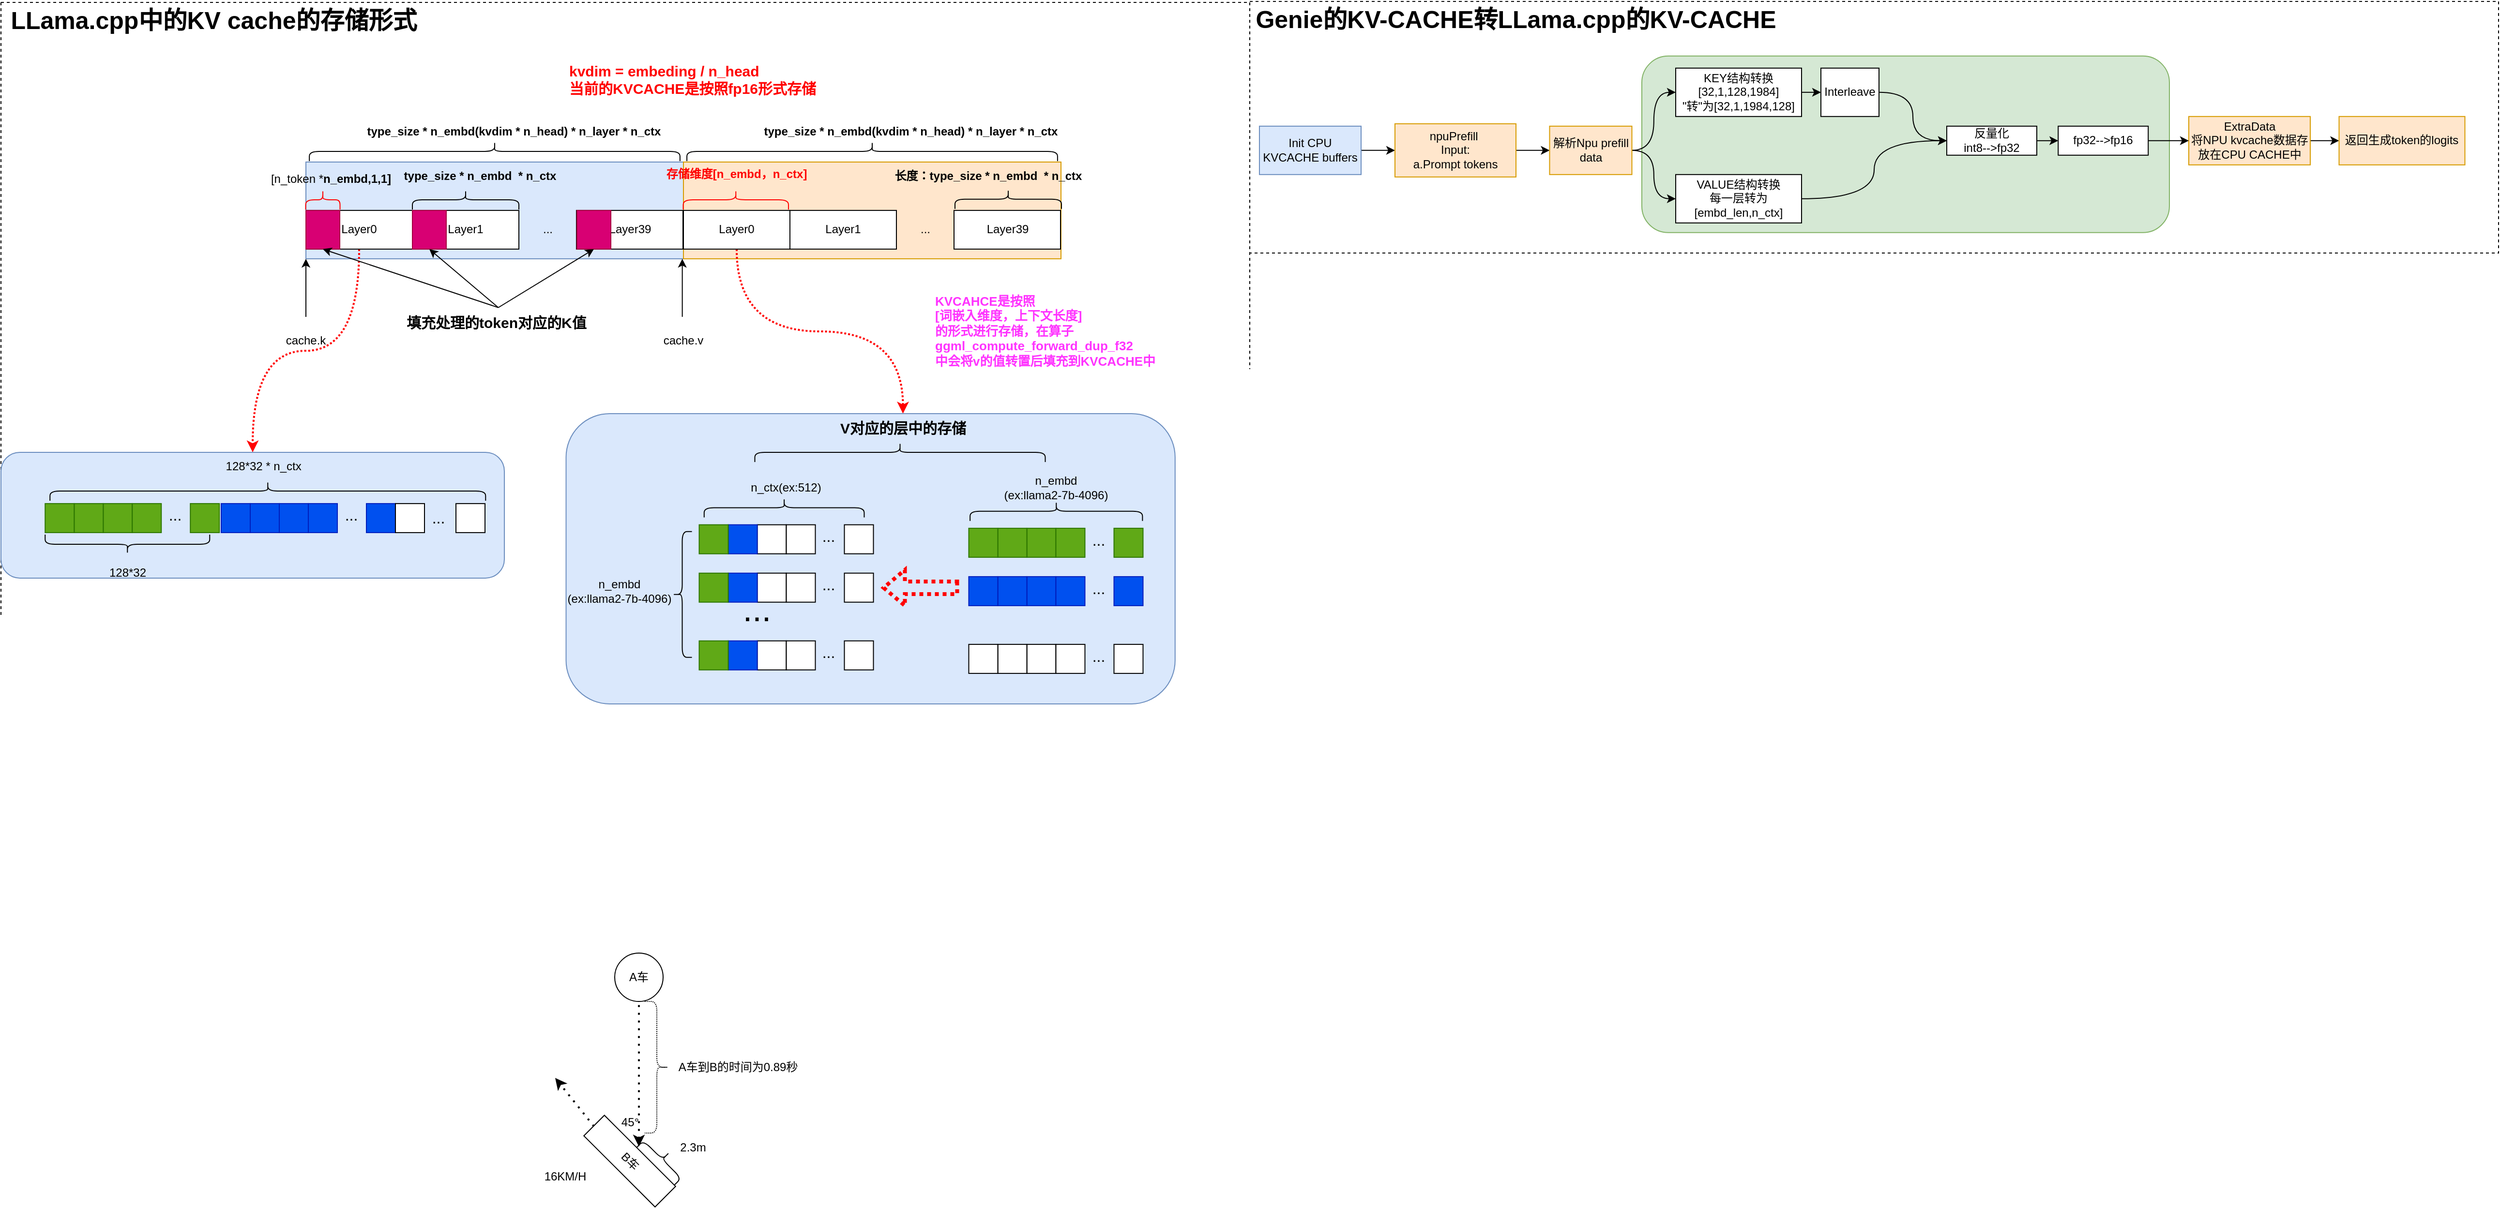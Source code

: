 <mxfile version="26.0.11">
  <diagram name="第 1 页" id="EIgx3NuULe5koJ4knHJA">
    <mxGraphModel dx="1247" dy="664" grid="1" gridSize="10" guides="1" tooltips="1" connect="1" arrows="1" fold="1" page="1" pageScale="1" pageWidth="827" pageHeight="1169" math="0" shadow="0">
      <root>
        <mxCell id="0" />
        <mxCell id="1" parent="0" />
        <mxCell id="6YpHaPdydVzHJz5mBn-R-135" value="" style="rounded=0;whiteSpace=wrap;html=1;dashed=1;fillColor=none;" vertex="1" parent="1">
          <mxGeometry y="7.45" width="1290" height="772.55" as="geometry" />
        </mxCell>
        <mxCell id="6YpHaPdydVzHJz5mBn-R-1" value="" style="rounded=1;whiteSpace=wrap;html=1;fillColor=#d5e8d4;strokeColor=#82b366;" vertex="1" parent="1">
          <mxGeometry x="1695" y="62.9" width="545" height="182.5" as="geometry" />
        </mxCell>
        <mxCell id="6YpHaPdydVzHJz5mBn-R-2" value="" style="rounded=0;whiteSpace=wrap;html=1;fillColor=#dae8fc;strokeColor=#6c8ebf;" vertex="1" parent="1">
          <mxGeometry x="315" y="172.45" width="390" height="100" as="geometry" />
        </mxCell>
        <mxCell id="6YpHaPdydVzHJz5mBn-R-3" style="edgeStyle=orthogonalEdgeStyle;rounded=0;orthogonalLoop=1;jettySize=auto;html=1;exitX=0.5;exitY=1;exitDx=0;exitDy=0;curved=1;dashed=1;dashPattern=1 1;strokeWidth=2;strokeColor=#FF0000;entryX=0.5;entryY=0;entryDx=0;entryDy=0;" edge="1" parent="1" source="6YpHaPdydVzHJz5mBn-R-4" target="6YpHaPdydVzHJz5mBn-R-104">
          <mxGeometry relative="1" as="geometry">
            <mxPoint x="175" y="472.45" as="targetPoint" />
          </mxGeometry>
        </mxCell>
        <mxCell id="6YpHaPdydVzHJz5mBn-R-4" value="Layer0" style="rounded=0;whiteSpace=wrap;html=1;" vertex="1" parent="1">
          <mxGeometry x="315" y="222.45" width="110" height="40" as="geometry" />
        </mxCell>
        <mxCell id="6YpHaPdydVzHJz5mBn-R-5" value="Layer1" style="rounded=0;whiteSpace=wrap;html=1;" vertex="1" parent="1">
          <mxGeometry x="425" y="222.45" width="110" height="40" as="geometry" />
        </mxCell>
        <mxCell id="6YpHaPdydVzHJz5mBn-R-6" value="Layer39" style="rounded=0;whiteSpace=wrap;html=1;" vertex="1" parent="1">
          <mxGeometry x="594.5" y="222.45" width="110" height="40" as="geometry" />
        </mxCell>
        <mxCell id="6YpHaPdydVzHJz5mBn-R-7" value="" style="shape=curlyBracket;whiteSpace=wrap;html=1;rounded=1;flipH=1;labelPosition=right;verticalLabelPosition=middle;align=left;verticalAlign=middle;rotation=-90;" vertex="1" parent="1">
          <mxGeometry x="470" y="156.45" width="20" height="110" as="geometry" />
        </mxCell>
        <mxCell id="6YpHaPdydVzHJz5mBn-R-8" value="type_size * n_embd&amp;nbsp; * n_ctx" style="text;strokeColor=none;align=center;fillColor=none;html=1;verticalAlign=middle;whiteSpace=wrap;rounded=0;fontStyle=1" vertex="1" parent="1">
          <mxGeometry x="405" y="172.45" width="180" height="30" as="geometry" />
        </mxCell>
        <mxCell id="6YpHaPdydVzHJz5mBn-R-9" value="..." style="text;strokeColor=none;align=center;fillColor=none;html=1;verticalAlign=middle;whiteSpace=wrap;rounded=0;" vertex="1" parent="1">
          <mxGeometry x="535" y="227.45" width="60" height="30" as="geometry" />
        </mxCell>
        <mxCell id="6YpHaPdydVzHJz5mBn-R-10" value="" style="shape=curlyBracket;whiteSpace=wrap;html=1;rounded=1;flipH=1;labelPosition=right;verticalLabelPosition=middle;align=left;verticalAlign=middle;rotation=-90;" vertex="1" parent="1">
          <mxGeometry x="500" y="-30.0" width="20" height="382.88" as="geometry" />
        </mxCell>
        <mxCell id="6YpHaPdydVzHJz5mBn-R-11" value="type_size * n_embd(kvdim * n_head) * n_layer * n_ctx" style="text;strokeColor=none;align=center;fillColor=none;html=1;verticalAlign=middle;whiteSpace=wrap;rounded=0;fontStyle=1" vertex="1" parent="1">
          <mxGeometry x="375" y="126.45" width="310" height="30" as="geometry" />
        </mxCell>
        <mxCell id="6YpHaPdydVzHJz5mBn-R-12" value="" style="rounded=0;whiteSpace=wrap;html=1;fillColor=#ffe6cc;strokeColor=#d79b00;" vertex="1" parent="1">
          <mxGeometry x="705" y="172.45" width="390" height="100" as="geometry" />
        </mxCell>
        <mxCell id="6YpHaPdydVzHJz5mBn-R-13" style="edgeStyle=orthogonalEdgeStyle;rounded=0;orthogonalLoop=1;jettySize=auto;html=1;exitX=0.5;exitY=1;exitDx=0;exitDy=0;curved=1;fontColor=#FF0000;strokeWidth=2;strokeColor=#FF0000;dashed=1;dashPattern=1 1;" edge="1" parent="1" source="6YpHaPdydVzHJz5mBn-R-14" target="6YpHaPdydVzHJz5mBn-R-102">
          <mxGeometry relative="1" as="geometry" />
        </mxCell>
        <mxCell id="6YpHaPdydVzHJz5mBn-R-14" value="Layer0" style="rounded=0;whiteSpace=wrap;html=1;" vertex="1" parent="1">
          <mxGeometry x="705" y="222.45" width="110" height="40" as="geometry" />
        </mxCell>
        <mxCell id="6YpHaPdydVzHJz5mBn-R-15" value="Layer1" style="rounded=0;whiteSpace=wrap;html=1;" vertex="1" parent="1">
          <mxGeometry x="815" y="222.45" width="110" height="40" as="geometry" />
        </mxCell>
        <mxCell id="6YpHaPdydVzHJz5mBn-R-16" value="Layer39" style="rounded=0;whiteSpace=wrap;html=1;" vertex="1" parent="1">
          <mxGeometry x="984.5" y="222.45" width="110" height="40" as="geometry" />
        </mxCell>
        <mxCell id="6YpHaPdydVzHJz5mBn-R-17" value="" style="shape=curlyBracket;whiteSpace=wrap;html=1;rounded=1;flipH=1;labelPosition=right;verticalLabelPosition=middle;align=left;verticalAlign=middle;rotation=-90;" vertex="1" parent="1">
          <mxGeometry x="1030.5" y="155.83" width="20" height="110" as="geometry" />
        </mxCell>
        <mxCell id="6YpHaPdydVzHJz5mBn-R-18" value="长度：type_size * n_embd&amp;nbsp; * n_ctx" style="text;strokeColor=none;align=center;fillColor=none;html=1;verticalAlign=middle;whiteSpace=wrap;rounded=0;fontStyle=1" vertex="1" parent="1">
          <mxGeometry x="865" y="172.45" width="310" height="30" as="geometry" />
        </mxCell>
        <mxCell id="6YpHaPdydVzHJz5mBn-R-19" value="..." style="text;strokeColor=none;align=center;fillColor=none;html=1;verticalAlign=middle;whiteSpace=wrap;rounded=0;" vertex="1" parent="1">
          <mxGeometry x="925" y="227.45" width="60" height="30" as="geometry" />
        </mxCell>
        <mxCell id="6YpHaPdydVzHJz5mBn-R-20" value="" style="shape=curlyBracket;whiteSpace=wrap;html=1;rounded=1;flipH=1;labelPosition=right;verticalLabelPosition=middle;align=left;verticalAlign=middle;rotation=-90;" vertex="1" parent="1">
          <mxGeometry x="890" y="-30.0" width="20" height="382.88" as="geometry" />
        </mxCell>
        <mxCell id="6YpHaPdydVzHJz5mBn-R-21" value="&lt;span style=&quot;font-weight: 700;&quot;&gt;type_size * n_embd(kvdim * n_head) * n_layer * n_ctx&lt;/span&gt;" style="text;strokeColor=none;align=center;fillColor=none;html=1;verticalAlign=middle;whiteSpace=wrap;rounded=0;" vertex="1" parent="1">
          <mxGeometry x="784.5" y="126.45" width="310" height="30" as="geometry" />
        </mxCell>
        <mxCell id="6YpHaPdydVzHJz5mBn-R-22" value="" style="endArrow=classic;html=1;rounded=0;" edge="1" parent="1">
          <mxGeometry width="50" height="50" relative="1" as="geometry">
            <mxPoint x="315" y="332.45" as="sourcePoint" />
            <mxPoint x="315" y="272.45" as="targetPoint" />
          </mxGeometry>
        </mxCell>
        <mxCell id="6YpHaPdydVzHJz5mBn-R-23" value="" style="endArrow=classic;html=1;rounded=0;" edge="1" parent="1">
          <mxGeometry width="50" height="50" relative="1" as="geometry">
            <mxPoint x="703.81" y="332.45" as="sourcePoint" />
            <mxPoint x="703.81" y="272.45" as="targetPoint" />
          </mxGeometry>
        </mxCell>
        <mxCell id="6YpHaPdydVzHJz5mBn-R-24" value="cache.k" style="text;strokeColor=none;align=center;fillColor=none;html=1;verticalAlign=middle;whiteSpace=wrap;rounded=0;" vertex="1" parent="1">
          <mxGeometry x="285" y="342.45" width="60" height="30" as="geometry" />
        </mxCell>
        <mxCell id="6YpHaPdydVzHJz5mBn-R-25" value="cache.v" style="text;strokeColor=none;align=center;fillColor=none;html=1;verticalAlign=middle;whiteSpace=wrap;rounded=0;" vertex="1" parent="1">
          <mxGeometry x="675" y="342.45" width="60" height="30" as="geometry" />
        </mxCell>
        <mxCell id="6YpHaPdydVzHJz5mBn-R-26" value="kvdim = embeding / n_head&lt;div&gt;当前的KVCACHE是按照fp16形式存储&lt;/div&gt;" style="text;strokeColor=none;align=left;fillColor=none;html=1;verticalAlign=middle;whiteSpace=wrap;rounded=0;fontSize=15;fontStyle=1;fontColor=#FF0000;" vertex="1" parent="1">
          <mxGeometry x="585" y="72.45" width="280" height="30" as="geometry" />
        </mxCell>
        <mxCell id="6YpHaPdydVzHJz5mBn-R-27" value="" style="rounded=0;whiteSpace=wrap;html=1;fillColor=#d80073;fontColor=#ffffff;strokeColor=#A50040;" vertex="1" parent="1">
          <mxGeometry x="315" y="222.45" width="35" height="40" as="geometry" />
        </mxCell>
        <mxCell id="6YpHaPdydVzHJz5mBn-R-28" value="" style="rounded=0;whiteSpace=wrap;html=1;fillColor=#d80073;fontColor=#ffffff;strokeColor=#A50040;" vertex="1" parent="1">
          <mxGeometry x="425" y="222.45" width="35" height="40" as="geometry" />
        </mxCell>
        <mxCell id="6YpHaPdydVzHJz5mBn-R-29" value="" style="rounded=0;whiteSpace=wrap;html=1;fillColor=#d80073;fontColor=#ffffff;strokeColor=#A50040;" vertex="1" parent="1">
          <mxGeometry x="595" y="222.45" width="35" height="40" as="geometry" />
        </mxCell>
        <mxCell id="6YpHaPdydVzHJz5mBn-R-30" style="rounded=0;orthogonalLoop=1;jettySize=auto;html=1;exitX=0.5;exitY=0;exitDx=0;exitDy=0;entryX=0.5;entryY=1;entryDx=0;entryDy=0;" edge="1" parent="1" source="6YpHaPdydVzHJz5mBn-R-33" target="6YpHaPdydVzHJz5mBn-R-27">
          <mxGeometry relative="1" as="geometry" />
        </mxCell>
        <mxCell id="6YpHaPdydVzHJz5mBn-R-31" style="rounded=0;orthogonalLoop=1;jettySize=auto;html=1;exitX=0.5;exitY=0;exitDx=0;exitDy=0;entryX=0.5;entryY=1;entryDx=0;entryDy=0;" edge="1" parent="1" source="6YpHaPdydVzHJz5mBn-R-33" target="6YpHaPdydVzHJz5mBn-R-28">
          <mxGeometry relative="1" as="geometry" />
        </mxCell>
        <mxCell id="6YpHaPdydVzHJz5mBn-R-32" style="rounded=0;orthogonalLoop=1;jettySize=auto;html=1;exitX=0.5;exitY=0;exitDx=0;exitDy=0;entryX=0.5;entryY=1;entryDx=0;entryDy=0;" edge="1" parent="1" source="6YpHaPdydVzHJz5mBn-R-33" target="6YpHaPdydVzHJz5mBn-R-29">
          <mxGeometry relative="1" as="geometry" />
        </mxCell>
        <mxCell id="6YpHaPdydVzHJz5mBn-R-33" value="填充处理的token对应的K值&amp;nbsp;" style="text;strokeColor=none;align=center;fillColor=none;html=1;verticalAlign=middle;whiteSpace=wrap;rounded=0;fontStyle=1;fontSize=15;" vertex="1" parent="1">
          <mxGeometry x="415" y="322.88" width="197.5" height="30" as="geometry" />
        </mxCell>
        <mxCell id="6YpHaPdydVzHJz5mBn-R-34" value="" style="shape=curlyBracket;whiteSpace=wrap;html=1;rounded=1;flipH=1;labelPosition=right;verticalLabelPosition=middle;align=left;verticalAlign=middle;rotation=-90;strokeColor=#FF0000;" vertex="1" parent="1">
          <mxGeometry x="322.5" y="193.7" width="20" height="35.5" as="geometry" />
        </mxCell>
        <mxCell id="6YpHaPdydVzHJz5mBn-R-35" value="[n_token *&lt;span style=&quot;font-weight: 700;&quot;&gt;n_embd,1,1]&lt;/span&gt;&lt;div&gt;&lt;span style=&quot;font-weight: 700;&quot;&gt;&lt;br&gt;&lt;/span&gt;&lt;/div&gt;" style="text;strokeColor=none;align=center;fillColor=none;html=1;verticalAlign=middle;whiteSpace=wrap;rounded=0;" vertex="1" parent="1">
          <mxGeometry x="266.87" y="192.45" width="148.13" height="10" as="geometry" />
        </mxCell>
        <mxCell id="6YpHaPdydVzHJz5mBn-R-36" value="" style="shape=curlyBracket;whiteSpace=wrap;html=1;rounded=1;flipH=1;labelPosition=right;verticalLabelPosition=middle;align=left;verticalAlign=middle;rotation=-90;strokeColor=#FF0000;" vertex="1" parent="1">
          <mxGeometry x="749.13" y="157.08" width="20" height="108.75" as="geometry" />
        </mxCell>
        <mxCell id="6YpHaPdydVzHJz5mBn-R-37" value="存储维度[&lt;span style=&quot;&quot;&gt;n_embd，&lt;/span&gt;n_ctx&lt;span style=&quot;&quot;&gt;]&lt;/span&gt;&lt;div&gt;&lt;span style=&quot;&quot;&gt;&lt;br&gt;&lt;/span&gt;&lt;/div&gt;" style="text;strokeColor=none;align=center;fillColor=none;html=1;verticalAlign=middle;whiteSpace=wrap;rounded=0;fontColor=#FF0000;fontStyle=1" vertex="1" parent="1">
          <mxGeometry x="685" y="181.45" width="150" height="21" as="geometry" />
        </mxCell>
        <mxCell id="6YpHaPdydVzHJz5mBn-R-38" value="" style="edgeStyle=orthogonalEdgeStyle;rounded=0;orthogonalLoop=1;jettySize=auto;html=1;" edge="1" parent="1" source="6YpHaPdydVzHJz5mBn-R-39" target="6YpHaPdydVzHJz5mBn-R-41">
          <mxGeometry relative="1" as="geometry" />
        </mxCell>
        <mxCell id="6YpHaPdydVzHJz5mBn-R-39" value="Init CPU KVCACHE buffers" style="rounded=0;whiteSpace=wrap;html=1;fillColor=#dae8fc;strokeColor=#6c8ebf;" vertex="1" parent="1">
          <mxGeometry x="1300" y="135.4" width="105" height="50" as="geometry" />
        </mxCell>
        <mxCell id="6YpHaPdydVzHJz5mBn-R-40" value="" style="edgeStyle=orthogonalEdgeStyle;rounded=0;orthogonalLoop=1;jettySize=auto;html=1;" edge="1" parent="1" source="6YpHaPdydVzHJz5mBn-R-41" target="6YpHaPdydVzHJz5mBn-R-47">
          <mxGeometry relative="1" as="geometry" />
        </mxCell>
        <mxCell id="6YpHaPdydVzHJz5mBn-R-41" value="npuPrefill&amp;nbsp;&lt;div&gt;Input:&lt;/div&gt;&lt;div&gt;a.Prompt tokens&lt;/div&gt;" style="rounded=0;whiteSpace=wrap;html=1;fillColor=#ffe6cc;strokeColor=#d79b00;" vertex="1" parent="1">
          <mxGeometry x="1440" y="132.9" width="125" height="55" as="geometry" />
        </mxCell>
        <mxCell id="6YpHaPdydVzHJz5mBn-R-42" style="edgeStyle=orthogonalEdgeStyle;rounded=0;orthogonalLoop=1;jettySize=auto;html=1;exitX=1;exitY=0.5;exitDx=0;exitDy=0;entryX=0;entryY=0.5;entryDx=0;entryDy=0;" edge="1" parent="1" source="6YpHaPdydVzHJz5mBn-R-43" target="6YpHaPdydVzHJz5mBn-R-44">
          <mxGeometry relative="1" as="geometry" />
        </mxCell>
        <mxCell id="6YpHaPdydVzHJz5mBn-R-43" value="ExtraData&lt;div&gt;将NPU kvcache数据存放在CPU CACHE中&lt;/div&gt;" style="rounded=0;whiteSpace=wrap;html=1;fillColor=#ffe6cc;strokeColor=#d79b00;" vertex="1" parent="1">
          <mxGeometry x="2260" y="125.4" width="125.5" height="50" as="geometry" />
        </mxCell>
        <mxCell id="6YpHaPdydVzHJz5mBn-R-44" value="返回生成token的logits" style="rounded=0;whiteSpace=wrap;html=1;fillColor=#ffe6cc;strokeColor=#d79b00;" vertex="1" parent="1">
          <mxGeometry x="2415.25" y="125.4" width="130" height="50" as="geometry" />
        </mxCell>
        <mxCell id="6YpHaPdydVzHJz5mBn-R-45" style="edgeStyle=orthogonalEdgeStyle;rounded=0;orthogonalLoop=1;jettySize=auto;html=1;exitX=1;exitY=0.5;exitDx=0;exitDy=0;entryX=0;entryY=0.5;entryDx=0;entryDy=0;curved=1;" edge="1" parent="1" source="6YpHaPdydVzHJz5mBn-R-47" target="6YpHaPdydVzHJz5mBn-R-125">
          <mxGeometry relative="1" as="geometry" />
        </mxCell>
        <mxCell id="6YpHaPdydVzHJz5mBn-R-46" style="edgeStyle=orthogonalEdgeStyle;rounded=0;orthogonalLoop=1;jettySize=auto;html=1;exitX=1;exitY=0.5;exitDx=0;exitDy=0;entryX=0;entryY=0.5;entryDx=0;entryDy=0;curved=1;" edge="1" parent="1" source="6YpHaPdydVzHJz5mBn-R-47" target="6YpHaPdydVzHJz5mBn-R-127">
          <mxGeometry relative="1" as="geometry" />
        </mxCell>
        <mxCell id="6YpHaPdydVzHJz5mBn-R-47" value="解析Npu prefill data" style="rounded=0;whiteSpace=wrap;html=1;fillColor=#ffe6cc;strokeColor=#d79b00;" vertex="1" parent="1">
          <mxGeometry x="1599.75" y="135.4" width="85" height="50" as="geometry" />
        </mxCell>
        <mxCell id="6YpHaPdydVzHJz5mBn-R-48" value="KVCAHCE是按照&lt;div style=&quot;font-size: 13px;&quot;&gt;[词嵌入维度，上下文长度]&lt;/div&gt;&lt;div style=&quot;font-size: 13px;&quot;&gt;的形式进行存储，在算子ggml_compute_forward_dup_f32&lt;/div&gt;&lt;div style=&quot;font-size: 13px;&quot;&gt;中会将v的值转置后填充到KVCACHE中&lt;/div&gt;" style="text;strokeColor=none;align=left;fillColor=none;html=1;verticalAlign=middle;whiteSpace=wrap;rounded=0;fontStyle=1;fontColor=#FF33FF;fontSize=13;" vertex="1" parent="1">
          <mxGeometry x="962.88" y="302.45" width="250" height="90" as="geometry" />
        </mxCell>
        <mxCell id="6YpHaPdydVzHJz5mBn-R-49" value="" style="group" vertex="1" connectable="0" parent="1">
          <mxGeometry x="575" y="432.45" width="637.88" height="300" as="geometry" />
        </mxCell>
        <mxCell id="6YpHaPdydVzHJz5mBn-R-50" value="" style="rounded=1;whiteSpace=wrap;html=1;fillColor=#dae8fc;strokeColor=#6c8ebf;" vertex="1" parent="6YpHaPdydVzHJz5mBn-R-49">
          <mxGeometry x="8.75" width="629.13" height="300" as="geometry" />
        </mxCell>
        <mxCell id="6YpHaPdydVzHJz5mBn-R-51" value="" style="group" vertex="1" connectable="0" parent="6YpHaPdydVzHJz5mBn-R-49">
          <mxGeometry x="146.25" y="111.89" width="180" height="33" as="geometry" />
        </mxCell>
        <mxCell id="6YpHaPdydVzHJz5mBn-R-52" value="" style="rounded=0;whiteSpace=wrap;html=1;" vertex="1" parent="6YpHaPdydVzHJz5mBn-R-51">
          <mxGeometry x="60" y="3" width="30" height="30" as="geometry" />
        </mxCell>
        <mxCell id="6YpHaPdydVzHJz5mBn-R-53" value="" style="rounded=0;whiteSpace=wrap;html=1;fillColor=#0050ef;fontColor=#ffffff;strokeColor=#001DBC;" vertex="1" parent="6YpHaPdydVzHJz5mBn-R-51">
          <mxGeometry x="30" y="3" width="30" height="30" as="geometry" />
        </mxCell>
        <mxCell id="6YpHaPdydVzHJz5mBn-R-54" value="" style="rounded=0;whiteSpace=wrap;html=1;fillColor=#60a917;fontColor=#ffffff;strokeColor=#2D7600;" vertex="1" parent="6YpHaPdydVzHJz5mBn-R-51">
          <mxGeometry y="3" width="30" height="30" as="geometry" />
        </mxCell>
        <mxCell id="6YpHaPdydVzHJz5mBn-R-55" value="" style="rounded=0;whiteSpace=wrap;html=1;" vertex="1" parent="6YpHaPdydVzHJz5mBn-R-51">
          <mxGeometry x="90" y="3" width="30" height="30" as="geometry" />
        </mxCell>
        <mxCell id="6YpHaPdydVzHJz5mBn-R-56" value="" style="rounded=0;whiteSpace=wrap;html=1;" vertex="1" parent="6YpHaPdydVzHJz5mBn-R-51">
          <mxGeometry x="150" y="3" width="30" height="30" as="geometry" />
        </mxCell>
        <mxCell id="6YpHaPdydVzHJz5mBn-R-57" value="..." style="text;strokeColor=none;align=center;fillColor=none;html=1;verticalAlign=middle;whiteSpace=wrap;rounded=0;fontSize=16;" vertex="1" parent="6YpHaPdydVzHJz5mBn-R-51">
          <mxGeometry x="110" width="48" height="30" as="geometry" />
        </mxCell>
        <mxCell id="6YpHaPdydVzHJz5mBn-R-58" value="" style="group" vertex="1" connectable="0" parent="6YpHaPdydVzHJz5mBn-R-49">
          <mxGeometry x="146.25" y="161.89" width="180" height="33" as="geometry" />
        </mxCell>
        <mxCell id="6YpHaPdydVzHJz5mBn-R-59" value="" style="rounded=0;whiteSpace=wrap;html=1;" vertex="1" parent="6YpHaPdydVzHJz5mBn-R-58">
          <mxGeometry x="60" y="3" width="30" height="30" as="geometry" />
        </mxCell>
        <mxCell id="6YpHaPdydVzHJz5mBn-R-60" value="" style="rounded=0;whiteSpace=wrap;html=1;fillColor=#0050ef;fontColor=#ffffff;strokeColor=#001DBC;" vertex="1" parent="6YpHaPdydVzHJz5mBn-R-58">
          <mxGeometry x="30" y="3" width="30" height="30" as="geometry" />
        </mxCell>
        <mxCell id="6YpHaPdydVzHJz5mBn-R-61" value="" style="rounded=0;whiteSpace=wrap;html=1;fillColor=#60a917;fontColor=#ffffff;strokeColor=#2D7600;" vertex="1" parent="6YpHaPdydVzHJz5mBn-R-58">
          <mxGeometry y="3" width="30" height="30" as="geometry" />
        </mxCell>
        <mxCell id="6YpHaPdydVzHJz5mBn-R-62" value="" style="rounded=0;whiteSpace=wrap;html=1;" vertex="1" parent="6YpHaPdydVzHJz5mBn-R-58">
          <mxGeometry x="90" y="3" width="30" height="30" as="geometry" />
        </mxCell>
        <mxCell id="6YpHaPdydVzHJz5mBn-R-63" value="" style="rounded=0;whiteSpace=wrap;html=1;" vertex="1" parent="6YpHaPdydVzHJz5mBn-R-58">
          <mxGeometry x="150" y="3" width="30" height="30" as="geometry" />
        </mxCell>
        <mxCell id="6YpHaPdydVzHJz5mBn-R-64" value="..." style="text;strokeColor=none;align=center;fillColor=none;html=1;verticalAlign=middle;whiteSpace=wrap;rounded=0;fontSize=16;" vertex="1" parent="6YpHaPdydVzHJz5mBn-R-58">
          <mxGeometry x="110" width="48" height="30" as="geometry" />
        </mxCell>
        <mxCell id="6YpHaPdydVzHJz5mBn-R-65" value="" style="group" vertex="1" connectable="0" parent="6YpHaPdydVzHJz5mBn-R-49">
          <mxGeometry x="146.25" y="231.89" width="180" height="33" as="geometry" />
        </mxCell>
        <mxCell id="6YpHaPdydVzHJz5mBn-R-66" value="" style="rounded=0;whiteSpace=wrap;html=1;" vertex="1" parent="6YpHaPdydVzHJz5mBn-R-65">
          <mxGeometry x="60" y="3" width="30" height="30" as="geometry" />
        </mxCell>
        <mxCell id="6YpHaPdydVzHJz5mBn-R-67" value="" style="rounded=0;whiteSpace=wrap;html=1;fillColor=#0050ef;fontColor=#ffffff;strokeColor=#001DBC;" vertex="1" parent="6YpHaPdydVzHJz5mBn-R-65">
          <mxGeometry x="30" y="3" width="30" height="30" as="geometry" />
        </mxCell>
        <mxCell id="6YpHaPdydVzHJz5mBn-R-68" value="" style="rounded=0;whiteSpace=wrap;html=1;fillColor=#60a917;fontColor=#ffffff;strokeColor=#2D7600;" vertex="1" parent="6YpHaPdydVzHJz5mBn-R-65">
          <mxGeometry y="3" width="30" height="30" as="geometry" />
        </mxCell>
        <mxCell id="6YpHaPdydVzHJz5mBn-R-69" value="" style="rounded=0;whiteSpace=wrap;html=1;" vertex="1" parent="6YpHaPdydVzHJz5mBn-R-65">
          <mxGeometry x="90" y="3" width="30" height="30" as="geometry" />
        </mxCell>
        <mxCell id="6YpHaPdydVzHJz5mBn-R-70" value="" style="rounded=0;whiteSpace=wrap;html=1;" vertex="1" parent="6YpHaPdydVzHJz5mBn-R-65">
          <mxGeometry x="150" y="3" width="30" height="30" as="geometry" />
        </mxCell>
        <mxCell id="6YpHaPdydVzHJz5mBn-R-71" value="..." style="text;strokeColor=none;align=center;fillColor=none;html=1;verticalAlign=middle;whiteSpace=wrap;rounded=0;fontSize=16;" vertex="1" parent="6YpHaPdydVzHJz5mBn-R-65">
          <mxGeometry x="110" width="48" height="30" as="geometry" />
        </mxCell>
        <mxCell id="6YpHaPdydVzHJz5mBn-R-72" value="..." style="text;strokeColor=none;align=center;fillColor=none;html=1;verticalAlign=middle;whiteSpace=wrap;rounded=0;fontSize=35;" vertex="1" parent="6YpHaPdydVzHJz5mBn-R-49">
          <mxGeometry x="156.25" y="181.89" width="100" height="40" as="geometry" />
        </mxCell>
        <mxCell id="6YpHaPdydVzHJz5mBn-R-73" value="" style="shape=curlyBracket;whiteSpace=wrap;html=1;rounded=1;labelPosition=left;verticalLabelPosition=middle;align=right;verticalAlign=middle;" vertex="1" parent="6YpHaPdydVzHJz5mBn-R-49">
          <mxGeometry x="118.75" y="121.89" width="20" height="130" as="geometry" />
        </mxCell>
        <mxCell id="6YpHaPdydVzHJz5mBn-R-74" value="" style="shape=curlyBracket;whiteSpace=wrap;html=1;rounded=1;labelPosition=left;verticalLabelPosition=middle;align=right;verticalAlign=middle;rotation=90;" vertex="1" parent="6YpHaPdydVzHJz5mBn-R-49">
          <mxGeometry x="224.06" y="14.67" width="20" height="165.33" as="geometry" />
        </mxCell>
        <mxCell id="6YpHaPdydVzHJz5mBn-R-75" value="n_ctx(ex:512)" style="text;strokeColor=none;align=center;fillColor=none;html=1;verticalAlign=middle;whiteSpace=wrap;rounded=0;" vertex="1" parent="6YpHaPdydVzHJz5mBn-R-49">
          <mxGeometry x="186.25" y="61.89" width="100" height="30" as="geometry" />
        </mxCell>
        <mxCell id="6YpHaPdydVzHJz5mBn-R-76" value="n_embd&lt;div&gt;(ex:llama2-7b-4096&lt;span style=&quot;background-color: initial;&quot;&gt;)&lt;/span&gt;&lt;/div&gt;" style="text;strokeColor=none;align=center;fillColor=none;html=1;verticalAlign=middle;whiteSpace=wrap;rounded=0;" vertex="1" parent="6YpHaPdydVzHJz5mBn-R-49">
          <mxGeometry y="168.5" width="127.5" height="30" as="geometry" />
        </mxCell>
        <mxCell id="6YpHaPdydVzHJz5mBn-R-77" value="" style="group" vertex="1" connectable="0" parent="6YpHaPdydVzHJz5mBn-R-49">
          <mxGeometry x="424.75" y="115.5" width="180" height="33" as="geometry" />
        </mxCell>
        <mxCell id="6YpHaPdydVzHJz5mBn-R-78" value="" style="rounded=0;whiteSpace=wrap;html=1;fillColor=#60a917;fontColor=#ffffff;strokeColor=#2D7600;" vertex="1" parent="6YpHaPdydVzHJz5mBn-R-77">
          <mxGeometry x="60" y="3" width="30" height="30" as="geometry" />
        </mxCell>
        <mxCell id="6YpHaPdydVzHJz5mBn-R-79" value="" style="rounded=0;whiteSpace=wrap;html=1;fillColor=#60a917;fontColor=#ffffff;strokeColor=#2D7600;" vertex="1" parent="6YpHaPdydVzHJz5mBn-R-77">
          <mxGeometry x="30" y="3" width="30" height="30" as="geometry" />
        </mxCell>
        <mxCell id="6YpHaPdydVzHJz5mBn-R-80" value="" style="rounded=0;whiteSpace=wrap;html=1;fillColor=#60a917;fontColor=#ffffff;strokeColor=#2D7600;" vertex="1" parent="6YpHaPdydVzHJz5mBn-R-77">
          <mxGeometry y="3" width="30" height="30" as="geometry" />
        </mxCell>
        <mxCell id="6YpHaPdydVzHJz5mBn-R-81" value="" style="rounded=0;whiteSpace=wrap;html=1;fillColor=#60a917;fontColor=#ffffff;strokeColor=#2D7600;" vertex="1" parent="6YpHaPdydVzHJz5mBn-R-77">
          <mxGeometry x="90" y="3" width="30" height="30" as="geometry" />
        </mxCell>
        <mxCell id="6YpHaPdydVzHJz5mBn-R-82" value="" style="rounded=0;whiteSpace=wrap;html=1;fillColor=#60a917;fontColor=#ffffff;strokeColor=#2D7600;" vertex="1" parent="6YpHaPdydVzHJz5mBn-R-77">
          <mxGeometry x="150" y="3" width="30" height="30" as="geometry" />
        </mxCell>
        <mxCell id="6YpHaPdydVzHJz5mBn-R-83" value="..." style="text;strokeColor=none;align=center;fillColor=none;html=1;verticalAlign=middle;whiteSpace=wrap;rounded=0;fontSize=16;" vertex="1" parent="6YpHaPdydVzHJz5mBn-R-77">
          <mxGeometry x="110" width="48" height="30" as="geometry" />
        </mxCell>
        <mxCell id="6YpHaPdydVzHJz5mBn-R-84" value="" style="group" vertex="1" connectable="0" parent="6YpHaPdydVzHJz5mBn-R-49">
          <mxGeometry x="424.75" y="165.5" width="180" height="33" as="geometry" />
        </mxCell>
        <mxCell id="6YpHaPdydVzHJz5mBn-R-85" value="" style="rounded=0;whiteSpace=wrap;html=1;fillColor=#0050ef;fontColor=#ffffff;strokeColor=#001DBC;" vertex="1" parent="6YpHaPdydVzHJz5mBn-R-84">
          <mxGeometry x="60" y="3" width="30" height="30" as="geometry" />
        </mxCell>
        <mxCell id="6YpHaPdydVzHJz5mBn-R-86" value="" style="rounded=0;whiteSpace=wrap;html=1;fillColor=#0050ef;fontColor=#ffffff;strokeColor=#001DBC;direction=south;" vertex="1" parent="6YpHaPdydVzHJz5mBn-R-84">
          <mxGeometry x="30" y="3" width="30" height="30" as="geometry" />
        </mxCell>
        <mxCell id="6YpHaPdydVzHJz5mBn-R-87" value="" style="rounded=0;whiteSpace=wrap;html=1;fillColor=#0050ef;fontColor=#ffffff;strokeColor=#001DBC;" vertex="1" parent="6YpHaPdydVzHJz5mBn-R-84">
          <mxGeometry y="3" width="30" height="30" as="geometry" />
        </mxCell>
        <mxCell id="6YpHaPdydVzHJz5mBn-R-88" value="" style="rounded=0;whiteSpace=wrap;html=1;fillColor=#0050ef;fontColor=#ffffff;strokeColor=#001DBC;" vertex="1" parent="6YpHaPdydVzHJz5mBn-R-84">
          <mxGeometry x="90" y="3" width="30" height="30" as="geometry" />
        </mxCell>
        <mxCell id="6YpHaPdydVzHJz5mBn-R-89" value="" style="rounded=0;whiteSpace=wrap;html=1;fillColor=#0050ef;fontColor=#ffffff;strokeColor=#001DBC;" vertex="1" parent="6YpHaPdydVzHJz5mBn-R-84">
          <mxGeometry x="150" y="3" width="30" height="30" as="geometry" />
        </mxCell>
        <mxCell id="6YpHaPdydVzHJz5mBn-R-90" value="..." style="text;strokeColor=none;align=center;fillColor=none;html=1;verticalAlign=middle;whiteSpace=wrap;rounded=0;fontSize=16;" vertex="1" parent="6YpHaPdydVzHJz5mBn-R-84">
          <mxGeometry x="110" width="48" height="30" as="geometry" />
        </mxCell>
        <mxCell id="6YpHaPdydVzHJz5mBn-R-91" value="" style="group" vertex="1" connectable="0" parent="6YpHaPdydVzHJz5mBn-R-49">
          <mxGeometry x="424.75" y="235.5" width="180" height="33" as="geometry" />
        </mxCell>
        <mxCell id="6YpHaPdydVzHJz5mBn-R-92" value="" style="rounded=0;whiteSpace=wrap;html=1;" vertex="1" parent="6YpHaPdydVzHJz5mBn-R-91">
          <mxGeometry x="60" y="3" width="30" height="30" as="geometry" />
        </mxCell>
        <mxCell id="6YpHaPdydVzHJz5mBn-R-93" value="" style="rounded=0;whiteSpace=wrap;html=1;" vertex="1" parent="6YpHaPdydVzHJz5mBn-R-91">
          <mxGeometry x="30" y="3" width="30" height="30" as="geometry" />
        </mxCell>
        <mxCell id="6YpHaPdydVzHJz5mBn-R-94" value="" style="rounded=0;whiteSpace=wrap;html=1;" vertex="1" parent="6YpHaPdydVzHJz5mBn-R-91">
          <mxGeometry y="3" width="30" height="30" as="geometry" />
        </mxCell>
        <mxCell id="6YpHaPdydVzHJz5mBn-R-95" value="" style="rounded=0;whiteSpace=wrap;html=1;" vertex="1" parent="6YpHaPdydVzHJz5mBn-R-91">
          <mxGeometry x="90" y="3" width="30" height="30" as="geometry" />
        </mxCell>
        <mxCell id="6YpHaPdydVzHJz5mBn-R-96" value="" style="rounded=0;whiteSpace=wrap;html=1;" vertex="1" parent="6YpHaPdydVzHJz5mBn-R-91">
          <mxGeometry x="150" y="3" width="30" height="30" as="geometry" />
        </mxCell>
        <mxCell id="6YpHaPdydVzHJz5mBn-R-97" value="..." style="text;strokeColor=none;align=center;fillColor=none;html=1;verticalAlign=middle;whiteSpace=wrap;rounded=0;fontSize=16;" vertex="1" parent="6YpHaPdydVzHJz5mBn-R-91">
          <mxGeometry x="110" width="48" height="30" as="geometry" />
        </mxCell>
        <mxCell id="6YpHaPdydVzHJz5mBn-R-98" value="" style="shape=curlyBracket;whiteSpace=wrap;html=1;rounded=1;labelPosition=left;verticalLabelPosition=middle;align=right;verticalAlign=middle;rotation=90;" vertex="1" parent="6YpHaPdydVzHJz5mBn-R-49">
          <mxGeometry x="505.14" y="11.89" width="20" height="178.11" as="geometry" />
        </mxCell>
        <mxCell id="6YpHaPdydVzHJz5mBn-R-99" value="n_embd&lt;div&gt;(ex:llama2-7b-4096&lt;span style=&quot;background-color: initial;&quot;&gt;)&lt;/span&gt;&lt;/div&gt;" style="text;strokeColor=none;align=center;fillColor=none;html=1;verticalAlign=middle;whiteSpace=wrap;rounded=0;" vertex="1" parent="6YpHaPdydVzHJz5mBn-R-49">
          <mxGeometry x="451.39" y="61.89" width="127.5" height="30" as="geometry" />
        </mxCell>
        <mxCell id="6YpHaPdydVzHJz5mBn-R-100" value="" style="shape=flexArrow;endArrow=classic;html=1;rounded=0;dashed=1;strokeColor=#FF0000;strokeWidth=4;dashPattern=1 1;" edge="1" parent="6YpHaPdydVzHJz5mBn-R-49">
          <mxGeometry width="50" height="50" relative="1" as="geometry">
            <mxPoint x="414.75" y="180" as="sourcePoint" />
            <mxPoint x="334.75" y="180" as="targetPoint" />
          </mxGeometry>
        </mxCell>
        <mxCell id="6YpHaPdydVzHJz5mBn-R-101" value="" style="shape=curlyBracket;whiteSpace=wrap;html=1;rounded=1;flipH=1;labelPosition=right;verticalLabelPosition=middle;align=left;verticalAlign=middle;rotation=-90;" vertex="1" parent="6YpHaPdydVzHJz5mBn-R-49">
          <mxGeometry x="343.75" y="-110" width="20" height="300" as="geometry" />
        </mxCell>
        <mxCell id="6YpHaPdydVzHJz5mBn-R-102" value="V对应的层中的存储" style="text;strokeColor=none;align=center;fillColor=none;html=1;verticalAlign=middle;whiteSpace=wrap;rounded=0;fontStyle=1;fontSize=15;" vertex="1" parent="6YpHaPdydVzHJz5mBn-R-49">
          <mxGeometry x="288.75" width="135.87" height="30" as="geometry" />
        </mxCell>
        <mxCell id="6YpHaPdydVzHJz5mBn-R-103" value="" style="group" vertex="1" connectable="0" parent="1">
          <mxGeometry y="472.45" width="520" height="140" as="geometry" />
        </mxCell>
        <mxCell id="6YpHaPdydVzHJz5mBn-R-104" value="" style="rounded=1;whiteSpace=wrap;html=1;fillColor=#dae8fc;strokeColor=#6c8ebf;" vertex="1" parent="6YpHaPdydVzHJz5mBn-R-103">
          <mxGeometry width="520" height="130" as="geometry" />
        </mxCell>
        <mxCell id="6YpHaPdydVzHJz5mBn-R-105" value="128*32" style="text;strokeColor=none;align=center;fillColor=none;html=1;verticalAlign=middle;whiteSpace=wrap;rounded=0;" vertex="1" parent="6YpHaPdydVzHJz5mBn-R-103">
          <mxGeometry x="80.63" y="110" width="100" height="30" as="geometry" />
        </mxCell>
        <mxCell id="6YpHaPdydVzHJz5mBn-R-106" value="" style="rounded=0;whiteSpace=wrap;html=1;fillColor=#0050ef;fontColor=#ffffff;strokeColor=#001DBC;" vertex="1" parent="6YpHaPdydVzHJz5mBn-R-103">
          <mxGeometry x="287.5" y="53" width="30" height="30" as="geometry" />
        </mxCell>
        <mxCell id="6YpHaPdydVzHJz5mBn-R-107" value="" style="rounded=0;whiteSpace=wrap;html=1;fillColor=#0050ef;fontColor=#ffffff;strokeColor=#001DBC;" vertex="1" parent="6YpHaPdydVzHJz5mBn-R-103">
          <mxGeometry x="257.5" y="53" width="30" height="30" as="geometry" />
        </mxCell>
        <mxCell id="6YpHaPdydVzHJz5mBn-R-108" value="" style="rounded=0;whiteSpace=wrap;html=1;fillColor=#0050ef;fontColor=#ffffff;strokeColor=#001DBC;" vertex="1" parent="6YpHaPdydVzHJz5mBn-R-103">
          <mxGeometry x="227.5" y="53" width="30" height="30" as="geometry" />
        </mxCell>
        <mxCell id="6YpHaPdydVzHJz5mBn-R-109" value="" style="rounded=0;whiteSpace=wrap;html=1;fillColor=#0050ef;fontColor=#ffffff;strokeColor=#001DBC;" vertex="1" parent="6YpHaPdydVzHJz5mBn-R-103">
          <mxGeometry x="317.5" y="53" width="30" height="30" as="geometry" />
        </mxCell>
        <mxCell id="6YpHaPdydVzHJz5mBn-R-110" value="" style="rounded=0;whiteSpace=wrap;html=1;fillColor=#0050ef;fontColor=#ffffff;strokeColor=#001DBC;" vertex="1" parent="6YpHaPdydVzHJz5mBn-R-103">
          <mxGeometry x="377.5" y="53" width="30" height="30" as="geometry" />
        </mxCell>
        <mxCell id="6YpHaPdydVzHJz5mBn-R-111" value="..." style="text;strokeColor=none;align=center;fillColor=none;html=1;verticalAlign=middle;whiteSpace=wrap;rounded=0;fontSize=16;" vertex="1" parent="6YpHaPdydVzHJz5mBn-R-103">
          <mxGeometry x="337.5" y="50" width="48" height="30" as="geometry" />
        </mxCell>
        <mxCell id="6YpHaPdydVzHJz5mBn-R-112" value="" style="rounded=0;whiteSpace=wrap;html=1;" vertex="1" parent="6YpHaPdydVzHJz5mBn-R-103">
          <mxGeometry x="407.5" y="53" width="30" height="30" as="geometry" />
        </mxCell>
        <mxCell id="6YpHaPdydVzHJz5mBn-R-113" value="" style="rounded=0;whiteSpace=wrap;html=1;" vertex="1" parent="6YpHaPdydVzHJz5mBn-R-103">
          <mxGeometry x="470" y="53" width="30" height="30" as="geometry" />
        </mxCell>
        <mxCell id="6YpHaPdydVzHJz5mBn-R-114" value="..." style="text;strokeColor=none;align=center;fillColor=none;html=1;verticalAlign=middle;whiteSpace=wrap;rounded=0;fontSize=16;" vertex="1" parent="6YpHaPdydVzHJz5mBn-R-103">
          <mxGeometry x="427.5" y="53" width="48" height="30" as="geometry" />
        </mxCell>
        <mxCell id="6YpHaPdydVzHJz5mBn-R-115" value="" style="rounded=0;whiteSpace=wrap;html=1;fillColor=#60a917;fontColor=#ffffff;strokeColor=#2D7600;" vertex="1" parent="6YpHaPdydVzHJz5mBn-R-103">
          <mxGeometry x="105.63" y="53" width="30" height="30" as="geometry" />
        </mxCell>
        <mxCell id="6YpHaPdydVzHJz5mBn-R-116" value="" style="rounded=0;whiteSpace=wrap;html=1;fillColor=#60a917;fontColor=#ffffff;strokeColor=#2D7600;" vertex="1" parent="6YpHaPdydVzHJz5mBn-R-103">
          <mxGeometry x="75.63" y="53" width="30" height="30" as="geometry" />
        </mxCell>
        <mxCell id="6YpHaPdydVzHJz5mBn-R-117" value="" style="rounded=0;whiteSpace=wrap;html=1;fillColor=#60a917;fontColor=#ffffff;strokeColor=#2D7600;" vertex="1" parent="6YpHaPdydVzHJz5mBn-R-103">
          <mxGeometry x="45.63" y="53" width="30" height="30" as="geometry" />
        </mxCell>
        <mxCell id="6YpHaPdydVzHJz5mBn-R-118" value="" style="rounded=0;whiteSpace=wrap;html=1;fillColor=#60a917;fontColor=#ffffff;strokeColor=#2D7600;" vertex="1" parent="6YpHaPdydVzHJz5mBn-R-103">
          <mxGeometry x="135.63" y="53" width="30" height="30" as="geometry" />
        </mxCell>
        <mxCell id="6YpHaPdydVzHJz5mBn-R-119" value="" style="rounded=0;whiteSpace=wrap;html=1;fillColor=#60a917;fontColor=#ffffff;strokeColor=#2D7600;" vertex="1" parent="6YpHaPdydVzHJz5mBn-R-103">
          <mxGeometry x="195.63" y="53" width="30" height="30" as="geometry" />
        </mxCell>
        <mxCell id="6YpHaPdydVzHJz5mBn-R-120" value="..." style="text;strokeColor=none;align=center;fillColor=none;html=1;verticalAlign=middle;whiteSpace=wrap;rounded=0;fontSize=16;" vertex="1" parent="6YpHaPdydVzHJz5mBn-R-103">
          <mxGeometry x="155.63" y="50" width="48" height="30" as="geometry" />
        </mxCell>
        <mxCell id="6YpHaPdydVzHJz5mBn-R-121" value="" style="shape=curlyBracket;whiteSpace=wrap;html=1;rounded=1;flipH=1;labelPosition=right;verticalLabelPosition=middle;align=left;verticalAlign=middle;rotation=90;" vertex="1" parent="6YpHaPdydVzHJz5mBn-R-103">
          <mxGeometry x="120.63" y="10" width="20" height="170" as="geometry" />
        </mxCell>
        <mxCell id="6YpHaPdydVzHJz5mBn-R-122" value="" style="shape=curlyBracket;whiteSpace=wrap;html=1;rounded=1;labelPosition=left;verticalLabelPosition=middle;align=right;verticalAlign=middle;rotation=90;" vertex="1" parent="6YpHaPdydVzHJz5mBn-R-103">
          <mxGeometry x="265.63" y="-185" width="20" height="450" as="geometry" />
        </mxCell>
        <mxCell id="6YpHaPdydVzHJz5mBn-R-123" value="128*32 * n_ctx&amp;nbsp;" style="text;strokeColor=none;align=center;fillColor=none;html=1;verticalAlign=middle;whiteSpace=wrap;rounded=0;" vertex="1" parent="6YpHaPdydVzHJz5mBn-R-103">
          <mxGeometry x="222.5" width="100" height="30" as="geometry" />
        </mxCell>
        <mxCell id="6YpHaPdydVzHJz5mBn-R-124" style="edgeStyle=orthogonalEdgeStyle;rounded=0;orthogonalLoop=1;jettySize=auto;html=1;exitX=1;exitY=0.5;exitDx=0;exitDy=0;entryX=0;entryY=0.5;entryDx=0;entryDy=0;" edge="1" parent="1" source="6YpHaPdydVzHJz5mBn-R-125" target="6YpHaPdydVzHJz5mBn-R-133">
          <mxGeometry relative="1" as="geometry" />
        </mxCell>
        <mxCell id="6YpHaPdydVzHJz5mBn-R-125" value="KEY结构转换&lt;div&gt;[32,1,128,1984]&lt;/div&gt;&lt;div&gt;&quot;转&quot;为[32,1,1984,128]&lt;/div&gt;" style="rounded=0;whiteSpace=wrap;html=1;" vertex="1" parent="1">
          <mxGeometry x="1730" y="75.4" width="130" height="50" as="geometry" />
        </mxCell>
        <mxCell id="6YpHaPdydVzHJz5mBn-R-126" style="edgeStyle=orthogonalEdgeStyle;rounded=0;orthogonalLoop=1;jettySize=auto;html=1;exitX=1;exitY=0.5;exitDx=0;exitDy=0;entryX=0;entryY=0.5;entryDx=0;entryDy=0;curved=1;" edge="1" parent="1" source="6YpHaPdydVzHJz5mBn-R-127" target="6YpHaPdydVzHJz5mBn-R-129">
          <mxGeometry relative="1" as="geometry" />
        </mxCell>
        <mxCell id="6YpHaPdydVzHJz5mBn-R-127" value="VALUE结构转换&lt;div&gt;每一层转为[embd_len,n_ctx]&lt;/div&gt;" style="rounded=0;whiteSpace=wrap;html=1;" vertex="1" parent="1">
          <mxGeometry x="1730" y="185.4" width="130" height="50" as="geometry" />
        </mxCell>
        <mxCell id="6YpHaPdydVzHJz5mBn-R-128" style="edgeStyle=orthogonalEdgeStyle;rounded=0;orthogonalLoop=1;jettySize=auto;html=1;exitX=1;exitY=0.5;exitDx=0;exitDy=0;entryX=0;entryY=0.5;entryDx=0;entryDy=0;" edge="1" parent="1" source="6YpHaPdydVzHJz5mBn-R-129" target="6YpHaPdydVzHJz5mBn-R-131">
          <mxGeometry relative="1" as="geometry" />
        </mxCell>
        <mxCell id="6YpHaPdydVzHJz5mBn-R-129" value="反量化&lt;div&gt;int8--&amp;gt;fp32&lt;/div&gt;" style="rounded=0;whiteSpace=wrap;html=1;" vertex="1" parent="1">
          <mxGeometry x="2010" y="135.4" width="93" height="30" as="geometry" />
        </mxCell>
        <mxCell id="6YpHaPdydVzHJz5mBn-R-130" style="edgeStyle=orthogonalEdgeStyle;rounded=0;orthogonalLoop=1;jettySize=auto;html=1;exitX=1;exitY=0.5;exitDx=0;exitDy=0;entryX=0;entryY=0.5;entryDx=0;entryDy=0;" edge="1" parent="1" source="6YpHaPdydVzHJz5mBn-R-131" target="6YpHaPdydVzHJz5mBn-R-43">
          <mxGeometry relative="1" as="geometry" />
        </mxCell>
        <mxCell id="6YpHaPdydVzHJz5mBn-R-131" value="fp32--&amp;gt;fp16" style="rounded=0;whiteSpace=wrap;html=1;" vertex="1" parent="1">
          <mxGeometry x="2125.12" y="135.4" width="93" height="30" as="geometry" />
        </mxCell>
        <mxCell id="6YpHaPdydVzHJz5mBn-R-132" style="edgeStyle=orthogonalEdgeStyle;rounded=0;orthogonalLoop=1;jettySize=auto;html=1;exitX=1;exitY=0.5;exitDx=0;exitDy=0;entryX=0;entryY=0.5;entryDx=0;entryDy=0;curved=1;" edge="1" parent="1" source="6YpHaPdydVzHJz5mBn-R-133" target="6YpHaPdydVzHJz5mBn-R-129">
          <mxGeometry relative="1" as="geometry" />
        </mxCell>
        <mxCell id="6YpHaPdydVzHJz5mBn-R-133" value="Interleave" style="rounded=0;whiteSpace=wrap;html=1;" vertex="1" parent="1">
          <mxGeometry x="1880" y="75.4" width="60" height="50" as="geometry" />
        </mxCell>
        <mxCell id="6YpHaPdydVzHJz5mBn-R-134" value="LLama.cpp中的KV cache的存储形式" style="text;strokeColor=none;align=center;fillColor=none;html=1;verticalAlign=middle;whiteSpace=wrap;rounded=0;fontSize=25;fontStyle=1" vertex="1" parent="1">
          <mxGeometry y="10" width="440" height="30" as="geometry" />
        </mxCell>
        <mxCell id="6YpHaPdydVzHJz5mBn-R-136" value="" style="rounded=0;whiteSpace=wrap;html=1;dashed=1;fillColor=none;" vertex="1" parent="1">
          <mxGeometry x="1290" y="6.45" width="1290" height="260" as="geometry" />
        </mxCell>
        <mxCell id="6YpHaPdydVzHJz5mBn-R-137" value="Genie的KV-CACHE转LLama.cpp的KV-CACHE" style="text;strokeColor=none;align=center;fillColor=none;html=1;verticalAlign=middle;whiteSpace=wrap;rounded=0;fontSize=25;fontStyle=1" vertex="1" parent="1">
          <mxGeometry x="1290" y="8.9" width="550" height="30" as="geometry" />
        </mxCell>
        <mxCell id="6YpHaPdydVzHJz5mBn-R-138" value="A车" style="ellipse;whiteSpace=wrap;html=1;aspect=fixed;" vertex="1" parent="1">
          <mxGeometry x="634" y="990" width="50" height="50" as="geometry" />
        </mxCell>
        <mxCell id="6YpHaPdydVzHJz5mBn-R-140" value="B车" style="rounded=0;whiteSpace=wrap;html=1;rotation=45;" vertex="1" parent="1">
          <mxGeometry x="597.5" y="1190" width="104" height="30" as="geometry" />
        </mxCell>
        <mxCell id="6YpHaPdydVzHJz5mBn-R-141" value="" style="endArrow=none;dashed=1;html=1;dashPattern=1 3;strokeWidth=2;rounded=0;entryX=0.5;entryY=1;entryDx=0;entryDy=0;endFill=1;startFill=1;startArrow=classic;" edge="1" parent="1" target="6YpHaPdydVzHJz5mBn-R-138">
          <mxGeometry width="50" height="50" relative="1" as="geometry">
            <mxPoint x="659" y="1190" as="sourcePoint" />
            <mxPoint x="660" y="1050" as="targetPoint" />
          </mxGeometry>
        </mxCell>
        <mxCell id="6YpHaPdydVzHJz5mBn-R-142" value="" style="shape=curlyBracket;whiteSpace=wrap;html=1;rounded=1;flipH=1;labelPosition=right;verticalLabelPosition=middle;align=left;verticalAlign=middle;rotation=-45;" vertex="1" parent="1">
          <mxGeometry x="673.23" y="1175.73" width="20" height="55" as="geometry" />
        </mxCell>
        <mxCell id="6YpHaPdydVzHJz5mBn-R-143" value="2.3m" style="text;strokeColor=none;align=center;fillColor=none;html=1;verticalAlign=middle;whiteSpace=wrap;rounded=0;" vertex="1" parent="1">
          <mxGeometry x="685" y="1175.73" width="60" height="30" as="geometry" />
        </mxCell>
        <mxCell id="6YpHaPdydVzHJz5mBn-R-145" value="45°" style="text;strokeColor=none;align=center;fillColor=none;html=1;verticalAlign=middle;whiteSpace=wrap;rounded=0;" vertex="1" parent="1">
          <mxGeometry x="639.5" y="1150" width="20" height="30" as="geometry" />
        </mxCell>
        <mxCell id="6YpHaPdydVzHJz5mBn-R-147" value="16KM/H" style="text;strokeColor=none;align=center;fillColor=none;html=1;verticalAlign=middle;whiteSpace=wrap;rounded=0;" vertex="1" parent="1">
          <mxGeometry x="552.5" y="1205.73" width="60" height="30" as="geometry" />
        </mxCell>
        <mxCell id="6YpHaPdydVzHJz5mBn-R-149" value="" style="endArrow=classic;dashed=1;html=1;dashPattern=1 3;strokeWidth=2;rounded=0;endFill=1;" edge="1" parent="1">
          <mxGeometry width="50" height="50" relative="1" as="geometry">
            <mxPoint x="612.5" y="1169" as="sourcePoint" />
            <mxPoint x="572.5" y="1119" as="targetPoint" />
          </mxGeometry>
        </mxCell>
        <mxCell id="6YpHaPdydVzHJz5mBn-R-150" value="" style="shape=curlyBracket;whiteSpace=wrap;html=1;rounded=1;flipH=1;labelPosition=right;verticalLabelPosition=middle;align=left;verticalAlign=middle;dashed=1;dashPattern=1 1;" vertex="1" parent="1">
          <mxGeometry x="665" y="1040" width="25" height="136" as="geometry" />
        </mxCell>
        <mxCell id="6YpHaPdydVzHJz5mBn-R-151" value="A车到B的时间为0.89秒" style="text;strokeColor=none;align=center;fillColor=none;html=1;verticalAlign=middle;whiteSpace=wrap;rounded=0;" vertex="1" parent="1">
          <mxGeometry x="693.23" y="1093" width="136.77" height="30" as="geometry" />
        </mxCell>
      </root>
    </mxGraphModel>
  </diagram>
</mxfile>
